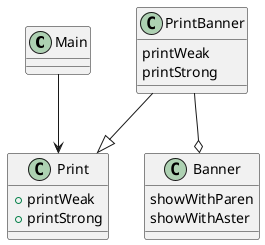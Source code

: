 @startuml

class Main {

}
class Print {
  +printWeak
  +printStrong
}
class PrintBanner {
  printWeak
  printStrong
}
class Banner {
  showWithParen
  showWithAster
}

Main --> Print
PrintBanner --|> Print
PrintBanner --o Banner
@enduml

' 関連
'A --   関連
'A -->  片矢印
'A --|> 汎化
'A ..|> 点線
'A --*  コンポジション